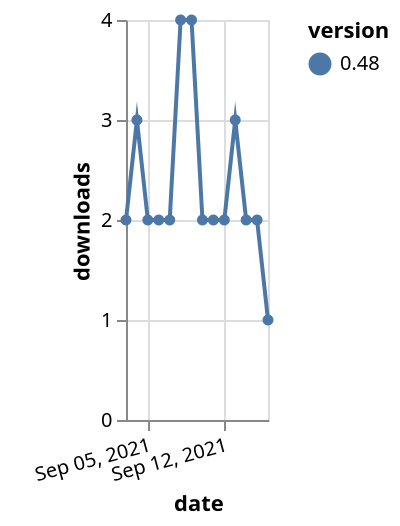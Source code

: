 {"$schema": "https://vega.github.io/schema/vega-lite/v5.json", "description": "A simple bar chart with embedded data.", "data": {"values": [{"date": "2021-09-03", "total": 3023, "delta": 2, "version": "0.48"}, {"date": "2021-09-04", "total": 3026, "delta": 3, "version": "0.48"}, {"date": "2021-09-05", "total": 3028, "delta": 2, "version": "0.48"}, {"date": "2021-09-06", "total": 3030, "delta": 2, "version": "0.48"}, {"date": "2021-09-07", "total": 3032, "delta": 2, "version": "0.48"}, {"date": "2021-09-08", "total": 3036, "delta": 4, "version": "0.48"}, {"date": "2021-09-09", "total": 3040, "delta": 4, "version": "0.48"}, {"date": "2021-09-10", "total": 3042, "delta": 2, "version": "0.48"}, {"date": "2021-09-11", "total": 3044, "delta": 2, "version": "0.48"}, {"date": "2021-09-12", "total": 3046, "delta": 2, "version": "0.48"}, {"date": "2021-09-13", "total": 3049, "delta": 3, "version": "0.48"}, {"date": "2021-09-14", "total": 3051, "delta": 2, "version": "0.48"}, {"date": "2021-09-15", "total": 3053, "delta": 2, "version": "0.48"}, {"date": "2021-09-16", "total": 3054, "delta": 1, "version": "0.48"}]}, "width": "container", "mark": {"type": "line", "point": {"filled": true}}, "encoding": {"x": {"field": "date", "type": "temporal", "timeUnit": "yearmonthdate", "title": "date", "axis": {"labelAngle": -15}}, "y": {"field": "delta", "type": "quantitative", "title": "downloads"}, "color": {"field": "version", "type": "nominal"}, "tooltip": {"field": "delta"}}}